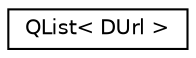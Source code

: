 digraph "类继承关系图"
{
  edge [fontname="Helvetica",fontsize="10",labelfontname="Helvetica",labelfontsize="10"];
  node [fontname="Helvetica",fontsize="10",shape=record];
  rankdir="LR";
  Node0 [label="QList\< DUrl \>",height=0.2,width=0.4,color="black", fillcolor="white", style="filled",URL="$class_q_list.html"];
}
